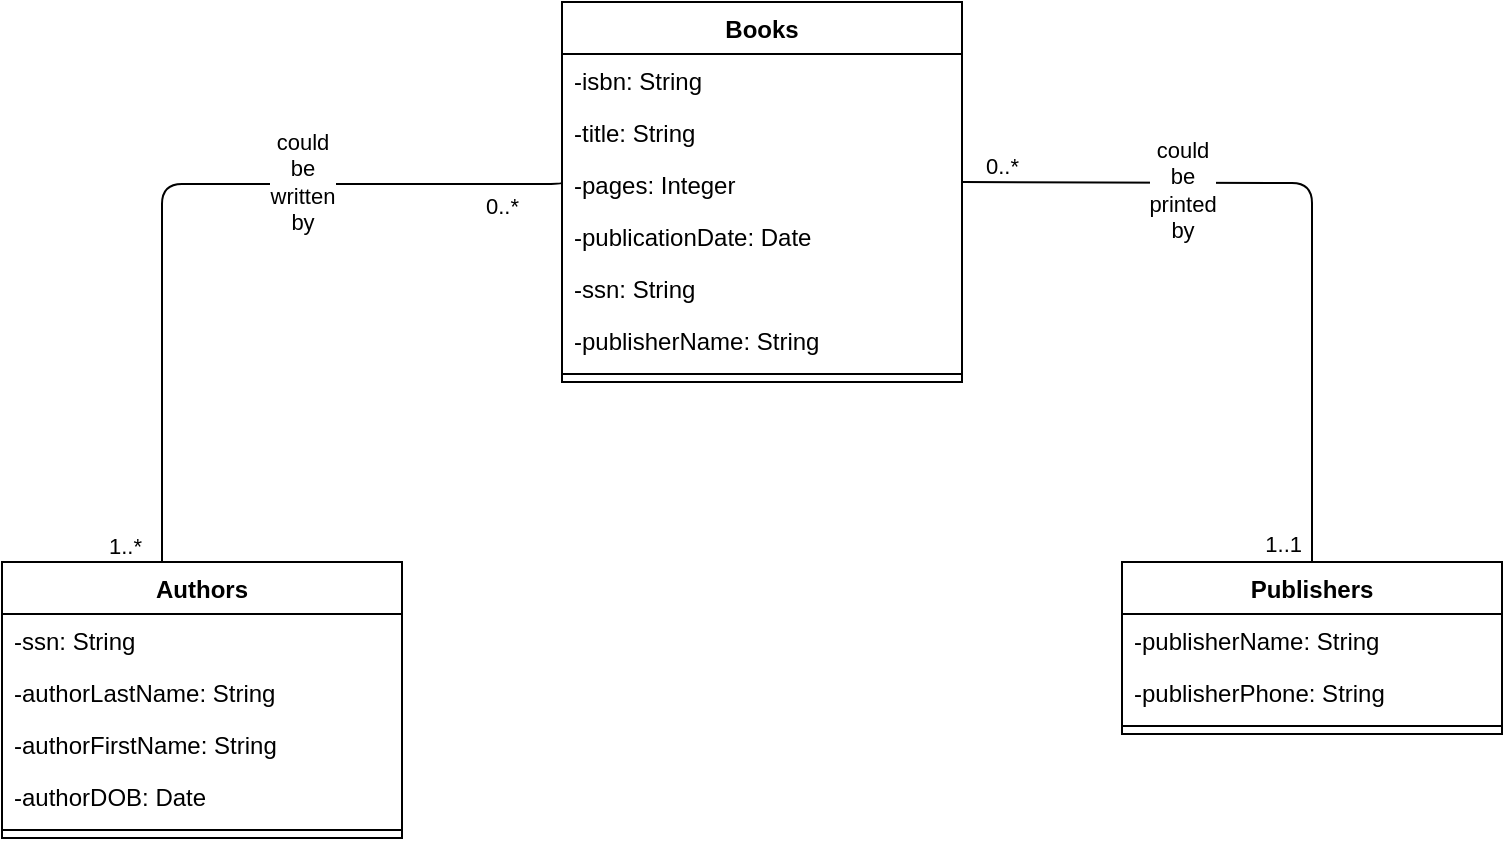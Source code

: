 <mxfile version="26.0.10">
  <diagram name="Page-1" id="AY8GsphdGGkhdhbsNu-i">
    <mxGraphModel dx="1376" dy="788" grid="1" gridSize="10" guides="1" tooltips="1" connect="1" arrows="1" fold="1" page="1" pageScale="1" pageWidth="1200" pageHeight="1600" math="0" shadow="0">
      <root>
        <mxCell id="0" />
        <mxCell id="1" parent="0" />
        <mxCell id="bSKZDxzApxe-UVH7sk6O-2" value="Authors" style="swimlane;fontStyle=1;align=center;verticalAlign=top;childLayout=stackLayout;horizontal=1;startSize=26;horizontalStack=0;resizeParent=1;resizeParentMax=0;resizeLast=0;collapsible=1;marginBottom=0;whiteSpace=wrap;html=1;" vertex="1" parent="1">
          <mxGeometry x="240" y="560" width="200" height="138" as="geometry" />
        </mxCell>
        <mxCell id="bSKZDxzApxe-UVH7sk6O-3" value="-ssn: String" style="text;strokeColor=none;fillColor=none;align=left;verticalAlign=top;spacingLeft=4;spacingRight=4;overflow=hidden;rotatable=0;points=[[0,0.5],[1,0.5]];portConstraint=eastwest;whiteSpace=wrap;html=1;" vertex="1" parent="bSKZDxzApxe-UVH7sk6O-2">
          <mxGeometry y="26" width="200" height="26" as="geometry" />
        </mxCell>
        <mxCell id="bSKZDxzApxe-UVH7sk6O-14" value="-authorLastName: String" style="text;strokeColor=none;fillColor=none;align=left;verticalAlign=top;spacingLeft=4;spacingRight=4;overflow=hidden;rotatable=0;points=[[0,0.5],[1,0.5]];portConstraint=eastwest;whiteSpace=wrap;html=1;" vertex="1" parent="bSKZDxzApxe-UVH7sk6O-2">
          <mxGeometry y="52" width="200" height="26" as="geometry" />
        </mxCell>
        <mxCell id="bSKZDxzApxe-UVH7sk6O-15" value="-authorFirstName: String" style="text;strokeColor=none;fillColor=none;align=left;verticalAlign=top;spacingLeft=4;spacingRight=4;overflow=hidden;rotatable=0;points=[[0,0.5],[1,0.5]];portConstraint=eastwest;whiteSpace=wrap;html=1;" vertex="1" parent="bSKZDxzApxe-UVH7sk6O-2">
          <mxGeometry y="78" width="200" height="26" as="geometry" />
        </mxCell>
        <mxCell id="bSKZDxzApxe-UVH7sk6O-16" value="-authorDOB: Date" style="text;strokeColor=none;fillColor=none;align=left;verticalAlign=top;spacingLeft=4;spacingRight=4;overflow=hidden;rotatable=0;points=[[0,0.5],[1,0.5]];portConstraint=eastwest;whiteSpace=wrap;html=1;" vertex="1" parent="bSKZDxzApxe-UVH7sk6O-2">
          <mxGeometry y="104" width="200" height="26" as="geometry" />
        </mxCell>
        <mxCell id="bSKZDxzApxe-UVH7sk6O-4" value="" style="line;strokeWidth=1;fillColor=none;align=left;verticalAlign=middle;spacingTop=-1;spacingLeft=3;spacingRight=3;rotatable=0;labelPosition=right;points=[];portConstraint=eastwest;strokeColor=inherit;" vertex="1" parent="bSKZDxzApxe-UVH7sk6O-2">
          <mxGeometry y="130" width="200" height="8" as="geometry" />
        </mxCell>
        <mxCell id="bSKZDxzApxe-UVH7sk6O-6" value="Publishers" style="swimlane;fontStyle=1;align=center;verticalAlign=top;childLayout=stackLayout;horizontal=1;startSize=26;horizontalStack=0;resizeParent=1;resizeParentMax=0;resizeLast=0;collapsible=1;marginBottom=0;whiteSpace=wrap;html=1;" vertex="1" parent="1">
          <mxGeometry x="800" y="560" width="190" height="86" as="geometry" />
        </mxCell>
        <mxCell id="bSKZDxzApxe-UVH7sk6O-7" value="-publisherName: String" style="text;strokeColor=none;fillColor=none;align=left;verticalAlign=top;spacingLeft=4;spacingRight=4;overflow=hidden;rotatable=0;points=[[0,0.5],[1,0.5]];portConstraint=eastwest;whiteSpace=wrap;html=1;" vertex="1" parent="bSKZDxzApxe-UVH7sk6O-6">
          <mxGeometry y="26" width="190" height="26" as="geometry" />
        </mxCell>
        <mxCell id="bSKZDxzApxe-UVH7sk6O-22" value="-publisherPhone: String" style="text;strokeColor=none;fillColor=none;align=left;verticalAlign=top;spacingLeft=4;spacingRight=4;overflow=hidden;rotatable=0;points=[[0,0.5],[1,0.5]];portConstraint=eastwest;whiteSpace=wrap;html=1;" vertex="1" parent="bSKZDxzApxe-UVH7sk6O-6">
          <mxGeometry y="52" width="190" height="26" as="geometry" />
        </mxCell>
        <mxCell id="bSKZDxzApxe-UVH7sk6O-8" value="" style="line;strokeWidth=1;fillColor=none;align=left;verticalAlign=middle;spacingTop=-1;spacingLeft=3;spacingRight=3;rotatable=0;labelPosition=right;points=[];portConstraint=eastwest;strokeColor=inherit;" vertex="1" parent="bSKZDxzApxe-UVH7sk6O-6">
          <mxGeometry y="78" width="190" height="8" as="geometry" />
        </mxCell>
        <mxCell id="bSKZDxzApxe-UVH7sk6O-10" value="Books" style="swimlane;fontStyle=1;align=center;verticalAlign=top;childLayout=stackLayout;horizontal=1;startSize=26;horizontalStack=0;resizeParent=1;resizeParentMax=0;resizeLast=0;collapsible=1;marginBottom=0;whiteSpace=wrap;html=1;" vertex="1" parent="1">
          <mxGeometry x="520" y="280" width="200" height="190" as="geometry" />
        </mxCell>
        <mxCell id="bSKZDxzApxe-UVH7sk6O-11" value="-isbn: String" style="text;strokeColor=none;fillColor=none;align=left;verticalAlign=top;spacingLeft=4;spacingRight=4;overflow=hidden;rotatable=0;points=[[0,0.5],[1,0.5]];portConstraint=eastwest;whiteSpace=wrap;html=1;" vertex="1" parent="bSKZDxzApxe-UVH7sk6O-10">
          <mxGeometry y="26" width="200" height="26" as="geometry" />
        </mxCell>
        <mxCell id="bSKZDxzApxe-UVH7sk6O-17" value="-title: String" style="text;strokeColor=none;fillColor=none;align=left;verticalAlign=top;spacingLeft=4;spacingRight=4;overflow=hidden;rotatable=0;points=[[0,0.5],[1,0.5]];portConstraint=eastwest;whiteSpace=wrap;html=1;" vertex="1" parent="bSKZDxzApxe-UVH7sk6O-10">
          <mxGeometry y="52" width="200" height="26" as="geometry" />
        </mxCell>
        <mxCell id="bSKZDxzApxe-UVH7sk6O-21" value="-pages: Integer" style="text;strokeColor=none;fillColor=none;align=left;verticalAlign=top;spacingLeft=4;spacingRight=4;overflow=hidden;rotatable=0;points=[[0,0.5],[1,0.5]];portConstraint=eastwest;whiteSpace=wrap;html=1;" vertex="1" parent="bSKZDxzApxe-UVH7sk6O-10">
          <mxGeometry y="78" width="200" height="26" as="geometry" />
        </mxCell>
        <mxCell id="bSKZDxzApxe-UVH7sk6O-20" value="-publicationDate: Date" style="text;strokeColor=none;fillColor=none;align=left;verticalAlign=top;spacingLeft=4;spacingRight=4;overflow=hidden;rotatable=0;points=[[0,0.5],[1,0.5]];portConstraint=eastwest;whiteSpace=wrap;html=1;" vertex="1" parent="bSKZDxzApxe-UVH7sk6O-10">
          <mxGeometry y="104" width="200" height="26" as="geometry" />
        </mxCell>
        <mxCell id="bSKZDxzApxe-UVH7sk6O-19" value="-ssn: String" style="text;strokeColor=none;fillColor=none;align=left;verticalAlign=top;spacingLeft=4;spacingRight=4;overflow=hidden;rotatable=0;points=[[0,0.5],[1,0.5]];portConstraint=eastwest;whiteSpace=wrap;html=1;" vertex="1" parent="bSKZDxzApxe-UVH7sk6O-10">
          <mxGeometry y="130" width="200" height="26" as="geometry" />
        </mxCell>
        <mxCell id="bSKZDxzApxe-UVH7sk6O-18" value="-publisherName: String" style="text;strokeColor=none;fillColor=none;align=left;verticalAlign=top;spacingLeft=4;spacingRight=4;overflow=hidden;rotatable=0;points=[[0,0.5],[1,0.5]];portConstraint=eastwest;whiteSpace=wrap;html=1;" vertex="1" parent="bSKZDxzApxe-UVH7sk6O-10">
          <mxGeometry y="156" width="200" height="26" as="geometry" />
        </mxCell>
        <mxCell id="bSKZDxzApxe-UVH7sk6O-12" value="" style="line;strokeWidth=1;fillColor=none;align=left;verticalAlign=middle;spacingTop=-1;spacingLeft=3;spacingRight=3;rotatable=0;labelPosition=right;points=[];portConstraint=eastwest;strokeColor=inherit;" vertex="1" parent="bSKZDxzApxe-UVH7sk6O-10">
          <mxGeometry y="182" width="200" height="8" as="geometry" />
        </mxCell>
        <mxCell id="bSKZDxzApxe-UVH7sk6O-30" value="" style="endArrow=none;html=1;edgeStyle=orthogonalEdgeStyle;rounded=1;curved=0;" edge="1" parent="1">
          <mxGeometry relative="1" as="geometry">
            <mxPoint x="520" y="370" as="sourcePoint" />
            <mxPoint x="320" y="560" as="targetPoint" />
            <Array as="points">
              <mxPoint x="520" y="371" />
              <mxPoint x="320" y="371" />
              <mxPoint x="320" y="560" />
            </Array>
          </mxGeometry>
        </mxCell>
        <mxCell id="bSKZDxzApxe-UVH7sk6O-31" value="0..*" style="edgeLabel;resizable=0;html=1;align=left;verticalAlign=bottom;" connectable="0" vertex="1" parent="bSKZDxzApxe-UVH7sk6O-30">
          <mxGeometry x="-1" relative="1" as="geometry">
            <mxPoint x="-40" y="20" as="offset" />
          </mxGeometry>
        </mxCell>
        <mxCell id="bSKZDxzApxe-UVH7sk6O-32" value="1..*" style="edgeLabel;resizable=0;html=1;align=right;verticalAlign=bottom;" connectable="0" vertex="1" parent="bSKZDxzApxe-UVH7sk6O-30">
          <mxGeometry x="1" relative="1" as="geometry">
            <mxPoint x="-10" as="offset" />
          </mxGeometry>
        </mxCell>
        <mxCell id="bSKZDxzApxe-UVH7sk6O-36" value="could&lt;br&gt;be&lt;br&gt;written&lt;br&gt;by" style="edgeLabel;html=1;align=center;verticalAlign=middle;resizable=0;points=[];" vertex="1" connectable="0" parent="bSKZDxzApxe-UVH7sk6O-30">
          <mxGeometry x="-0.328" y="-1" relative="1" as="geometry">
            <mxPoint as="offset" />
          </mxGeometry>
        </mxCell>
        <mxCell id="bSKZDxzApxe-UVH7sk6O-40" value="" style="endArrow=none;html=1;edgeStyle=orthogonalEdgeStyle;rounded=1;curved=0;" edge="1" parent="1" target="bSKZDxzApxe-UVH7sk6O-6">
          <mxGeometry relative="1" as="geometry">
            <mxPoint x="720" y="370" as="sourcePoint" />
            <mxPoint x="880" y="370" as="targetPoint" />
          </mxGeometry>
        </mxCell>
        <mxCell id="bSKZDxzApxe-UVH7sk6O-41" value="0..*" style="edgeLabel;resizable=0;html=1;align=left;verticalAlign=bottom;" connectable="0" vertex="1" parent="bSKZDxzApxe-UVH7sk6O-40">
          <mxGeometry x="-1" relative="1" as="geometry">
            <mxPoint x="10" as="offset" />
          </mxGeometry>
        </mxCell>
        <mxCell id="bSKZDxzApxe-UVH7sk6O-42" value="1..1" style="edgeLabel;resizable=0;html=1;align=right;verticalAlign=bottom;" connectable="0" vertex="1" parent="bSKZDxzApxe-UVH7sk6O-40">
          <mxGeometry x="1" relative="1" as="geometry">
            <mxPoint x="-5" as="offset" />
          </mxGeometry>
        </mxCell>
        <mxCell id="bSKZDxzApxe-UVH7sk6O-43" value="could&lt;br&gt;be&lt;br&gt;printed&lt;br&gt;by" style="edgeLabel;html=1;align=center;verticalAlign=middle;resizable=0;points=[];" vertex="1" connectable="0" parent="bSKZDxzApxe-UVH7sk6O-40">
          <mxGeometry x="-0.495" y="-3" relative="1" as="geometry">
            <mxPoint x="18" as="offset" />
          </mxGeometry>
        </mxCell>
      </root>
    </mxGraphModel>
  </diagram>
</mxfile>
